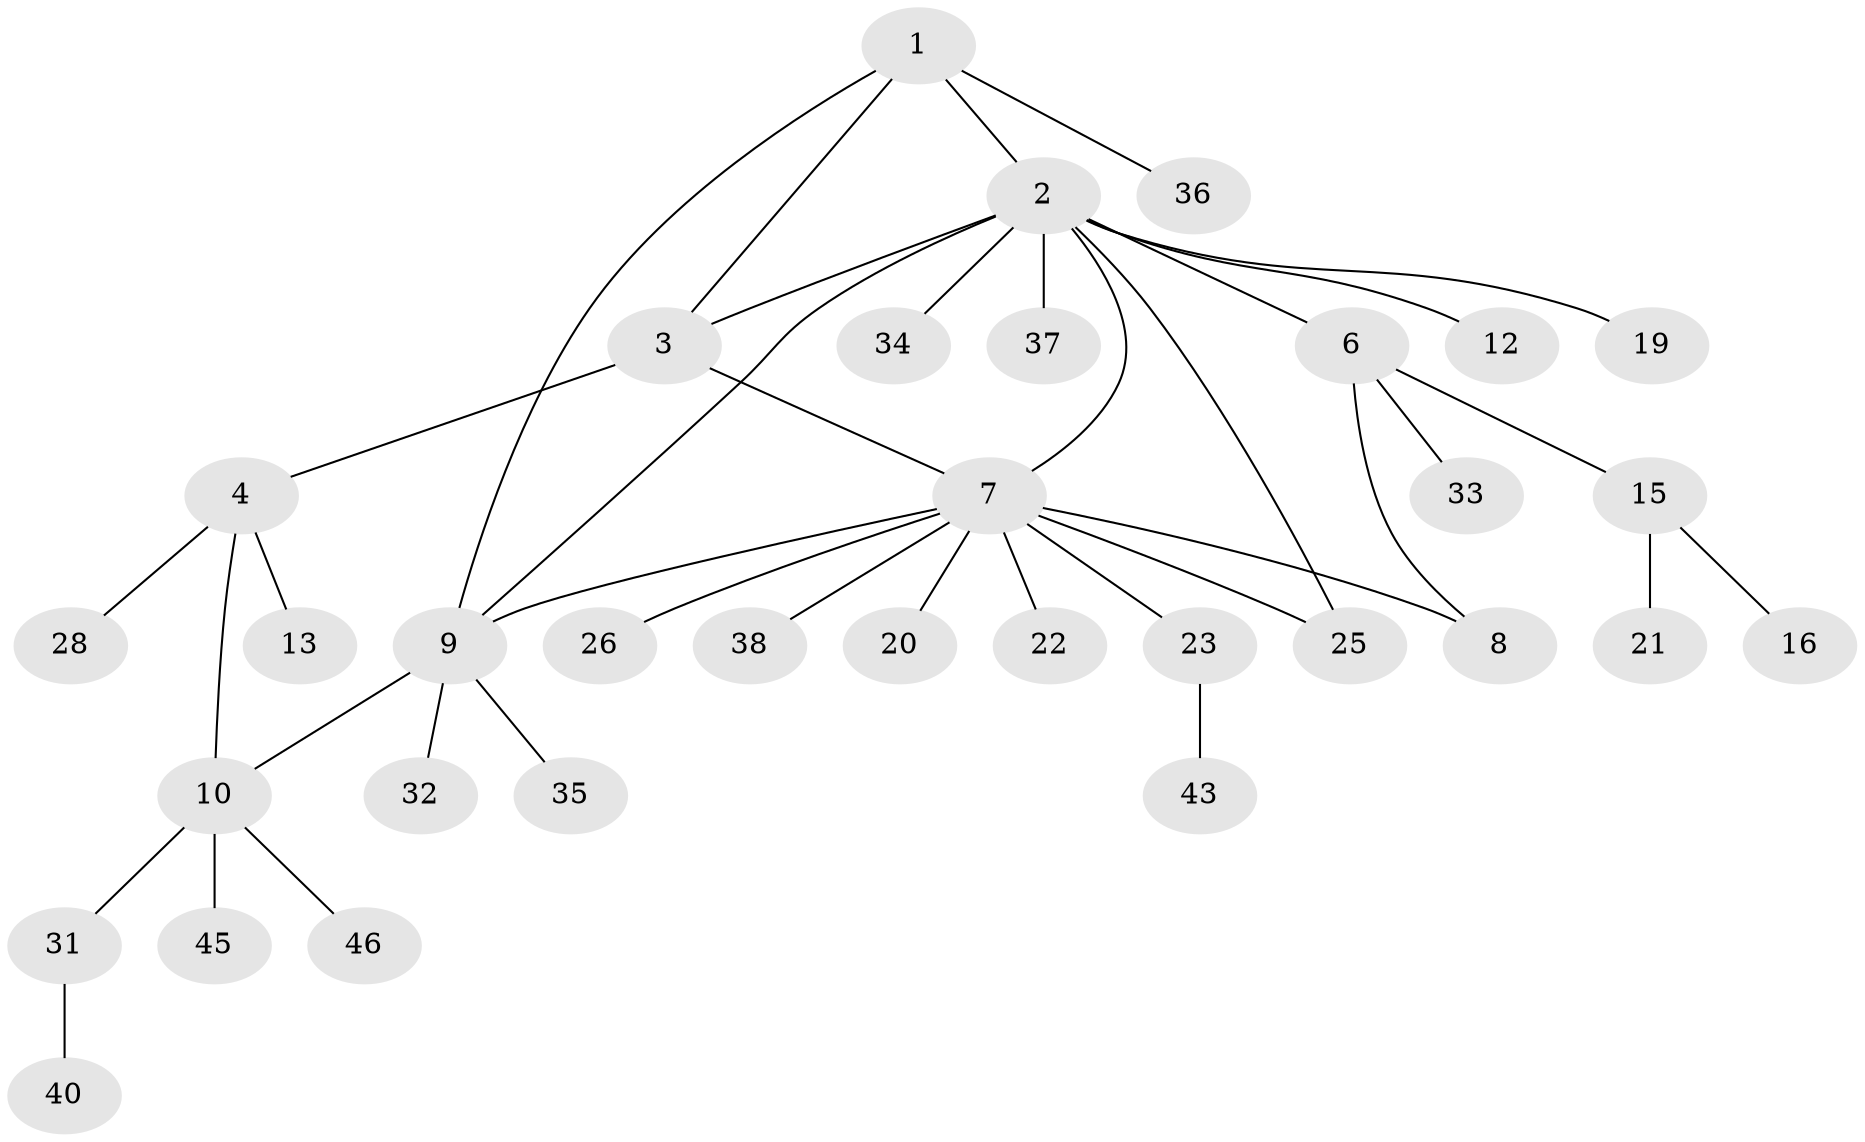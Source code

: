 // original degree distribution, {4: 0.061224489795918366, 5: 0.061224489795918366, 7: 0.04081632653061224, 11: 0.02040816326530612, 3: 0.02040816326530612, 6: 0.02040816326530612, 1: 0.5510204081632653, 2: 0.22448979591836735}
// Generated by graph-tools (version 1.1) at 2025/42/03/06/25 10:42:09]
// undirected, 33 vertices, 39 edges
graph export_dot {
graph [start="1"]
  node [color=gray90,style=filled];
  1;
  2 [super="+5"];
  3 [super="+27"];
  4;
  6 [super="+11"];
  7 [super="+24"];
  8 [super="+30"];
  9 [super="+14"];
  10 [super="+17"];
  12;
  13;
  15 [super="+18"];
  16;
  19 [super="+48"];
  20;
  21;
  22;
  23 [super="+29"];
  25;
  26;
  28 [super="+42"];
  31;
  32 [super="+41"];
  33 [super="+39"];
  34;
  35;
  36 [super="+47"];
  37 [super="+44"];
  38;
  40;
  43;
  45;
  46 [super="+49"];
  1 -- 2;
  1 -- 3;
  1 -- 9;
  1 -- 36;
  2 -- 7;
  2 -- 19;
  2 -- 25;
  2 -- 3;
  2 -- 34;
  2 -- 37;
  2 -- 6;
  2 -- 9;
  2 -- 12;
  3 -- 4;
  3 -- 7;
  4 -- 10;
  4 -- 13;
  4 -- 28;
  6 -- 8;
  6 -- 15;
  6 -- 33;
  7 -- 8;
  7 -- 9;
  7 -- 20;
  7 -- 22;
  7 -- 23;
  7 -- 25;
  7 -- 26;
  7 -- 38;
  9 -- 10;
  9 -- 32;
  9 -- 35;
  10 -- 31;
  10 -- 45;
  10 -- 46;
  15 -- 16;
  15 -- 21;
  23 -- 43;
  31 -- 40;
}
